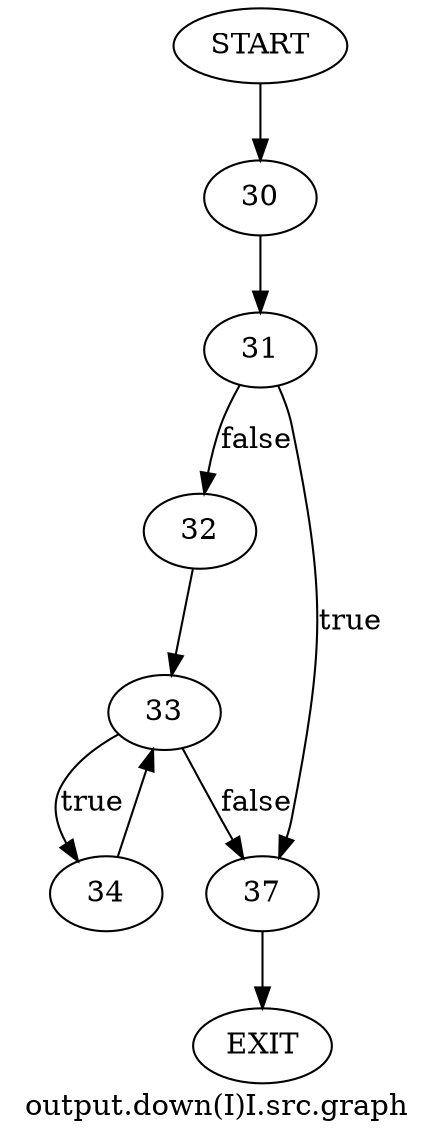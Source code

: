 /* --------------------------------------------------- */
/* Generated by Dr. Garbage Control Flow Graph Factory */
/* http://www.drgarbage.com                            */
/* Version: 4.5.0.201508311741                         */
/* Retrieved on: 2016-04-21 15:58:57.502               */
/* --------------------------------------------------- */
digraph "output.down(I)I.src.graph" {
 graph [label="output.down(I)I.src.graph"];
 2 [label="30" ]
 3 [label="31" ]
 4 [label="32" ]
 5 [label="33" ]
 6 [label="34" ]
 7 [label="37" ]
 8 [label="START" ]
 9 [label="EXIT" ]
 8 -> 2 [label="" ]
 2 -> 3 [label="" ]
 3 -> 4 [label="false" ]
 4 -> 5 [label="" ]
 6 -> 5 [label="" ]
 5 -> 6 [label="true" ]
 3 -> 7 [label="true" ]
 5 -> 7 [label="false" ]
 7 -> 9 [label="" ]
}
